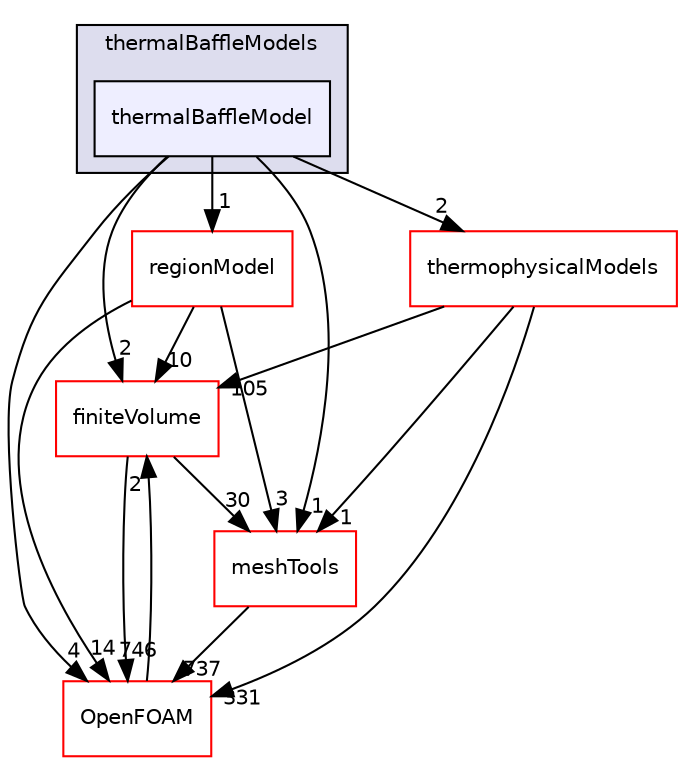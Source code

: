 digraph "src/regionModels/thermalBaffleModels/thermalBaffleModel" {
  bgcolor=transparent;
  compound=true
  node [ fontsize="10", fontname="Helvetica"];
  edge [ labelfontsize="10", labelfontname="Helvetica"];
  subgraph clusterdir_078bc54a9f6be782adefa19260bf346f {
    graph [ bgcolor="#ddddee", pencolor="black", label="thermalBaffleModels" fontname="Helvetica", fontsize="10", URL="dir_078bc54a9f6be782adefa19260bf346f.html"]
  dir_820101dec8f282ce58b85a396baa7f9d [shape=box, label="thermalBaffleModel", style="filled", fillcolor="#eeeeff", pencolor="black", URL="dir_820101dec8f282ce58b85a396baa7f9d.html"];
  }
  dir_9bd15774b555cf7259a6fa18f99fe99b [shape=box label="finiteVolume" color="red" URL="dir_9bd15774b555cf7259a6fa18f99fe99b.html"];
  dir_ae30ad0bef50cf391b24c614251bb9fd [shape=box label="meshTools" color="red" URL="dir_ae30ad0bef50cf391b24c614251bb9fd.html"];
  dir_e1879fa133c4c7d7be31da46fdc26b53 [shape=box label="regionModel" color="red" URL="dir_e1879fa133c4c7d7be31da46fdc26b53.html"];
  dir_2778d089ec5c4f66810b11f753867003 [shape=box label="thermophysicalModels" color="red" URL="dir_2778d089ec5c4f66810b11f753867003.html"];
  dir_c5473ff19b20e6ec4dfe5c310b3778a8 [shape=box label="OpenFOAM" color="red" URL="dir_c5473ff19b20e6ec4dfe5c310b3778a8.html"];
  dir_9bd15774b555cf7259a6fa18f99fe99b->dir_ae30ad0bef50cf391b24c614251bb9fd [headlabel="30", labeldistance=1.5 headhref="dir_000896_001750.html"];
  dir_9bd15774b555cf7259a6fa18f99fe99b->dir_c5473ff19b20e6ec4dfe5c310b3778a8 [headlabel="746", labeldistance=1.5 headhref="dir_000896_001896.html"];
  dir_ae30ad0bef50cf391b24c614251bb9fd->dir_c5473ff19b20e6ec4dfe5c310b3778a8 [headlabel="737", labeldistance=1.5 headhref="dir_001750_001896.html"];
  dir_e1879fa133c4c7d7be31da46fdc26b53->dir_9bd15774b555cf7259a6fa18f99fe99b [headlabel="10", labeldistance=1.5 headhref="dir_002550_000896.html"];
  dir_e1879fa133c4c7d7be31da46fdc26b53->dir_ae30ad0bef50cf391b24c614251bb9fd [headlabel="3", labeldistance=1.5 headhref="dir_002550_001750.html"];
  dir_e1879fa133c4c7d7be31da46fdc26b53->dir_c5473ff19b20e6ec4dfe5c310b3778a8 [headlabel="14", labeldistance=1.5 headhref="dir_002550_001896.html"];
  dir_820101dec8f282ce58b85a396baa7f9d->dir_9bd15774b555cf7259a6fa18f99fe99b [headlabel="2", labeldistance=1.5 headhref="dir_002615_000896.html"];
  dir_820101dec8f282ce58b85a396baa7f9d->dir_ae30ad0bef50cf391b24c614251bb9fd [headlabel="1", labeldistance=1.5 headhref="dir_002615_001750.html"];
  dir_820101dec8f282ce58b85a396baa7f9d->dir_e1879fa133c4c7d7be31da46fdc26b53 [headlabel="1", labeldistance=1.5 headhref="dir_002615_002550.html"];
  dir_820101dec8f282ce58b85a396baa7f9d->dir_2778d089ec5c4f66810b11f753867003 [headlabel="2", labeldistance=1.5 headhref="dir_002615_001238.html"];
  dir_820101dec8f282ce58b85a396baa7f9d->dir_c5473ff19b20e6ec4dfe5c310b3778a8 [headlabel="4", labeldistance=1.5 headhref="dir_002615_001896.html"];
  dir_2778d089ec5c4f66810b11f753867003->dir_9bd15774b555cf7259a6fa18f99fe99b [headlabel="105", labeldistance=1.5 headhref="dir_001238_000896.html"];
  dir_2778d089ec5c4f66810b11f753867003->dir_ae30ad0bef50cf391b24c614251bb9fd [headlabel="1", labeldistance=1.5 headhref="dir_001238_001750.html"];
  dir_2778d089ec5c4f66810b11f753867003->dir_c5473ff19b20e6ec4dfe5c310b3778a8 [headlabel="331", labeldistance=1.5 headhref="dir_001238_001896.html"];
  dir_c5473ff19b20e6ec4dfe5c310b3778a8->dir_9bd15774b555cf7259a6fa18f99fe99b [headlabel="2", labeldistance=1.5 headhref="dir_001896_000896.html"];
}
